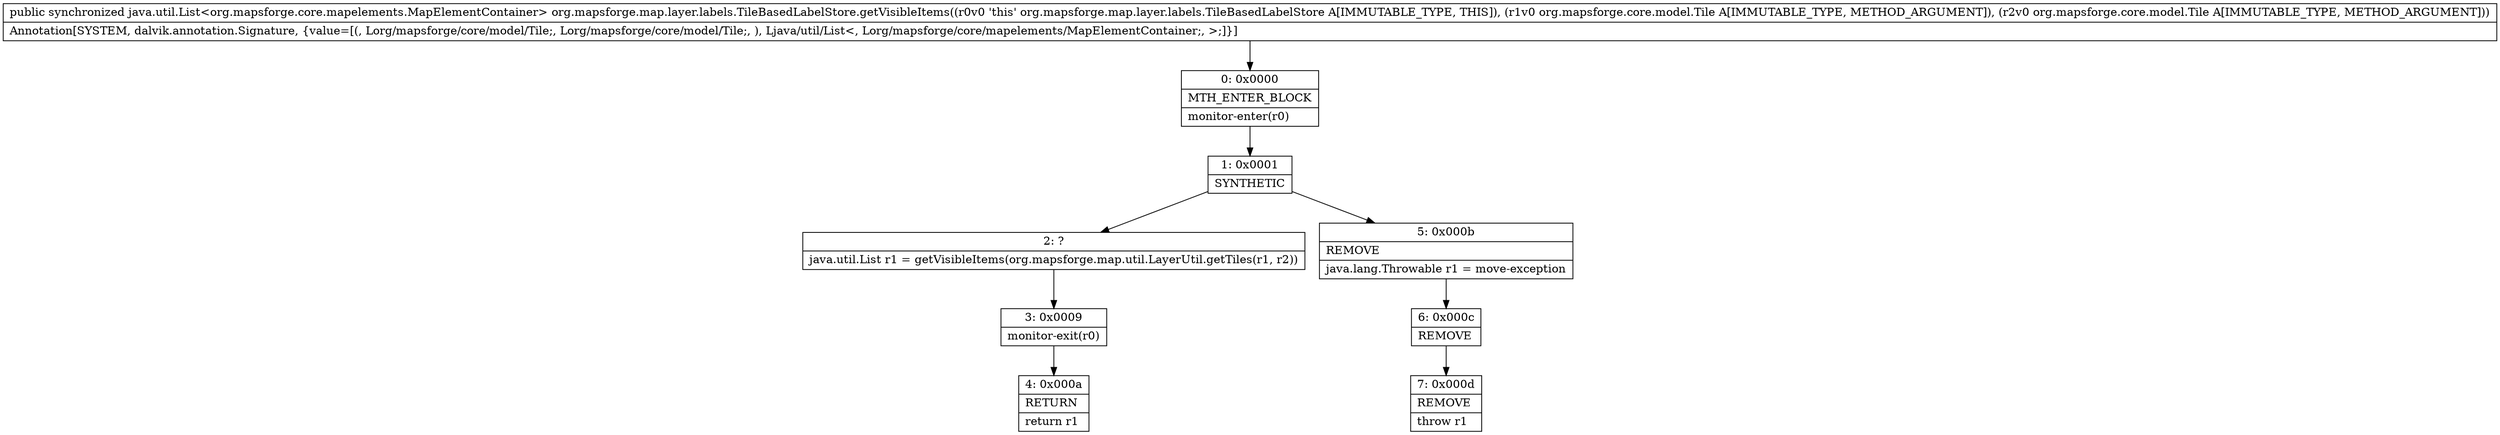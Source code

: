 digraph "CFG fororg.mapsforge.map.layer.labels.TileBasedLabelStore.getVisibleItems(Lorg\/mapsforge\/core\/model\/Tile;Lorg\/mapsforge\/core\/model\/Tile;)Ljava\/util\/List;" {
Node_0 [shape=record,label="{0\:\ 0x0000|MTH_ENTER_BLOCK\l|monitor\-enter(r0)\l}"];
Node_1 [shape=record,label="{1\:\ 0x0001|SYNTHETIC\l}"];
Node_2 [shape=record,label="{2\:\ ?|java.util.List r1 = getVisibleItems(org.mapsforge.map.util.LayerUtil.getTiles(r1, r2))\l}"];
Node_3 [shape=record,label="{3\:\ 0x0009|monitor\-exit(r0)\l}"];
Node_4 [shape=record,label="{4\:\ 0x000a|RETURN\l|return r1\l}"];
Node_5 [shape=record,label="{5\:\ 0x000b|REMOVE\l|java.lang.Throwable r1 = move\-exception\l}"];
Node_6 [shape=record,label="{6\:\ 0x000c|REMOVE\l}"];
Node_7 [shape=record,label="{7\:\ 0x000d|REMOVE\l|throw r1\l}"];
MethodNode[shape=record,label="{public synchronized java.util.List\<org.mapsforge.core.mapelements.MapElementContainer\> org.mapsforge.map.layer.labels.TileBasedLabelStore.getVisibleItems((r0v0 'this' org.mapsforge.map.layer.labels.TileBasedLabelStore A[IMMUTABLE_TYPE, THIS]), (r1v0 org.mapsforge.core.model.Tile A[IMMUTABLE_TYPE, METHOD_ARGUMENT]), (r2v0 org.mapsforge.core.model.Tile A[IMMUTABLE_TYPE, METHOD_ARGUMENT]))  | Annotation[SYSTEM, dalvik.annotation.Signature, \{value=[(, Lorg\/mapsforge\/core\/model\/Tile;, Lorg\/mapsforge\/core\/model\/Tile;, ), Ljava\/util\/List\<, Lorg\/mapsforge\/core\/mapelements\/MapElementContainer;, \>;]\}]\l}"];
MethodNode -> Node_0;
Node_0 -> Node_1;
Node_1 -> Node_2;
Node_1 -> Node_5;
Node_2 -> Node_3;
Node_3 -> Node_4;
Node_5 -> Node_6;
Node_6 -> Node_7;
}

